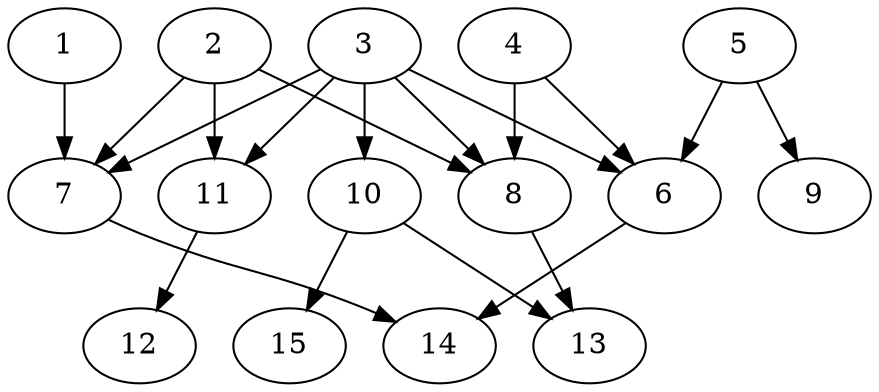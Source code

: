 // DAG automatically generated by daggen at Thu Oct  3 13:59:26 2019
// ./daggen --dot -n 15 --ccr 0.4 --fat 0.7 --regular 0.9 --density 0.6 --mindata 5242880 --maxdata 52428800 
digraph G {
  1 [size="87920640", alpha="0.15", expect_size="35168256"] 
  1 -> 7 [size ="35168256"]
  2 [size="85544960", alpha="0.06", expect_size="34217984"] 
  2 -> 7 [size ="34217984"]
  2 -> 8 [size ="34217984"]
  2 -> 11 [size ="34217984"]
  3 [size="20075520", alpha="0.05", expect_size="8030208"] 
  3 -> 6 [size ="8030208"]
  3 -> 7 [size ="8030208"]
  3 -> 8 [size ="8030208"]
  3 -> 10 [size ="8030208"]
  3 -> 11 [size ="8030208"]
  4 [size="39485440", alpha="0.05", expect_size="15794176"] 
  4 -> 6 [size ="15794176"]
  4 -> 8 [size ="15794176"]
  5 [size="48002560", alpha="0.02", expect_size="19201024"] 
  5 -> 6 [size ="19201024"]
  5 -> 9 [size ="19201024"]
  6 [size="64140800", alpha="0.07", expect_size="25656320"] 
  6 -> 14 [size ="25656320"]
  7 [size="64967680", alpha="0.10", expect_size="25987072"] 
  7 -> 14 [size ="25987072"]
  8 [size="46225920", alpha="0.13", expect_size="18490368"] 
  8 -> 13 [size ="18490368"]
  9 [size="59453440", alpha="0.08", expect_size="23781376"] 
  10 [size="66298880", alpha="0.03", expect_size="26519552"] 
  10 -> 13 [size ="26519552"]
  10 -> 15 [size ="26519552"]
  11 [size="89254400", alpha="0.11", expect_size="35701760"] 
  11 -> 12 [size ="35701760"]
  12 [size="60904960", alpha="0.07", expect_size="24361984"] 
  13 [size="97402880", alpha="0.04", expect_size="38961152"] 
  14 [size="124052480", alpha="0.08", expect_size="49620992"] 
  15 [size="33105920", alpha="0.15", expect_size="13242368"] 
}
